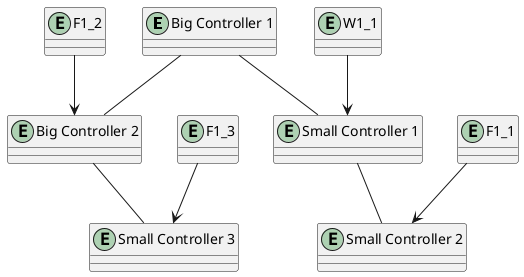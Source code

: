 @startuml daisy-chain

' Entities
entity "Big Controller 1" as BC_1
entity "Big Controller 2" as BC_2
entity "Small Controller 1" as SC_1
entity "Small Controller 2" as SC_2
entity "Small Controller 3" as SC_3
entity "W1_1"
entity "F1_1"
entity "F1_2"
entity "F1_3"


' Daisy-chain links between controllers
BC_1 -- SC_1
BC_1 -- BC_2
SC_1 -- SC_2
BC_2 -- SC_3

' External links
W1_1 --> SC_1
F1_1 --> SC_2
F1_2 --> BC_2
F1_3 --> SC_3 

@enduml